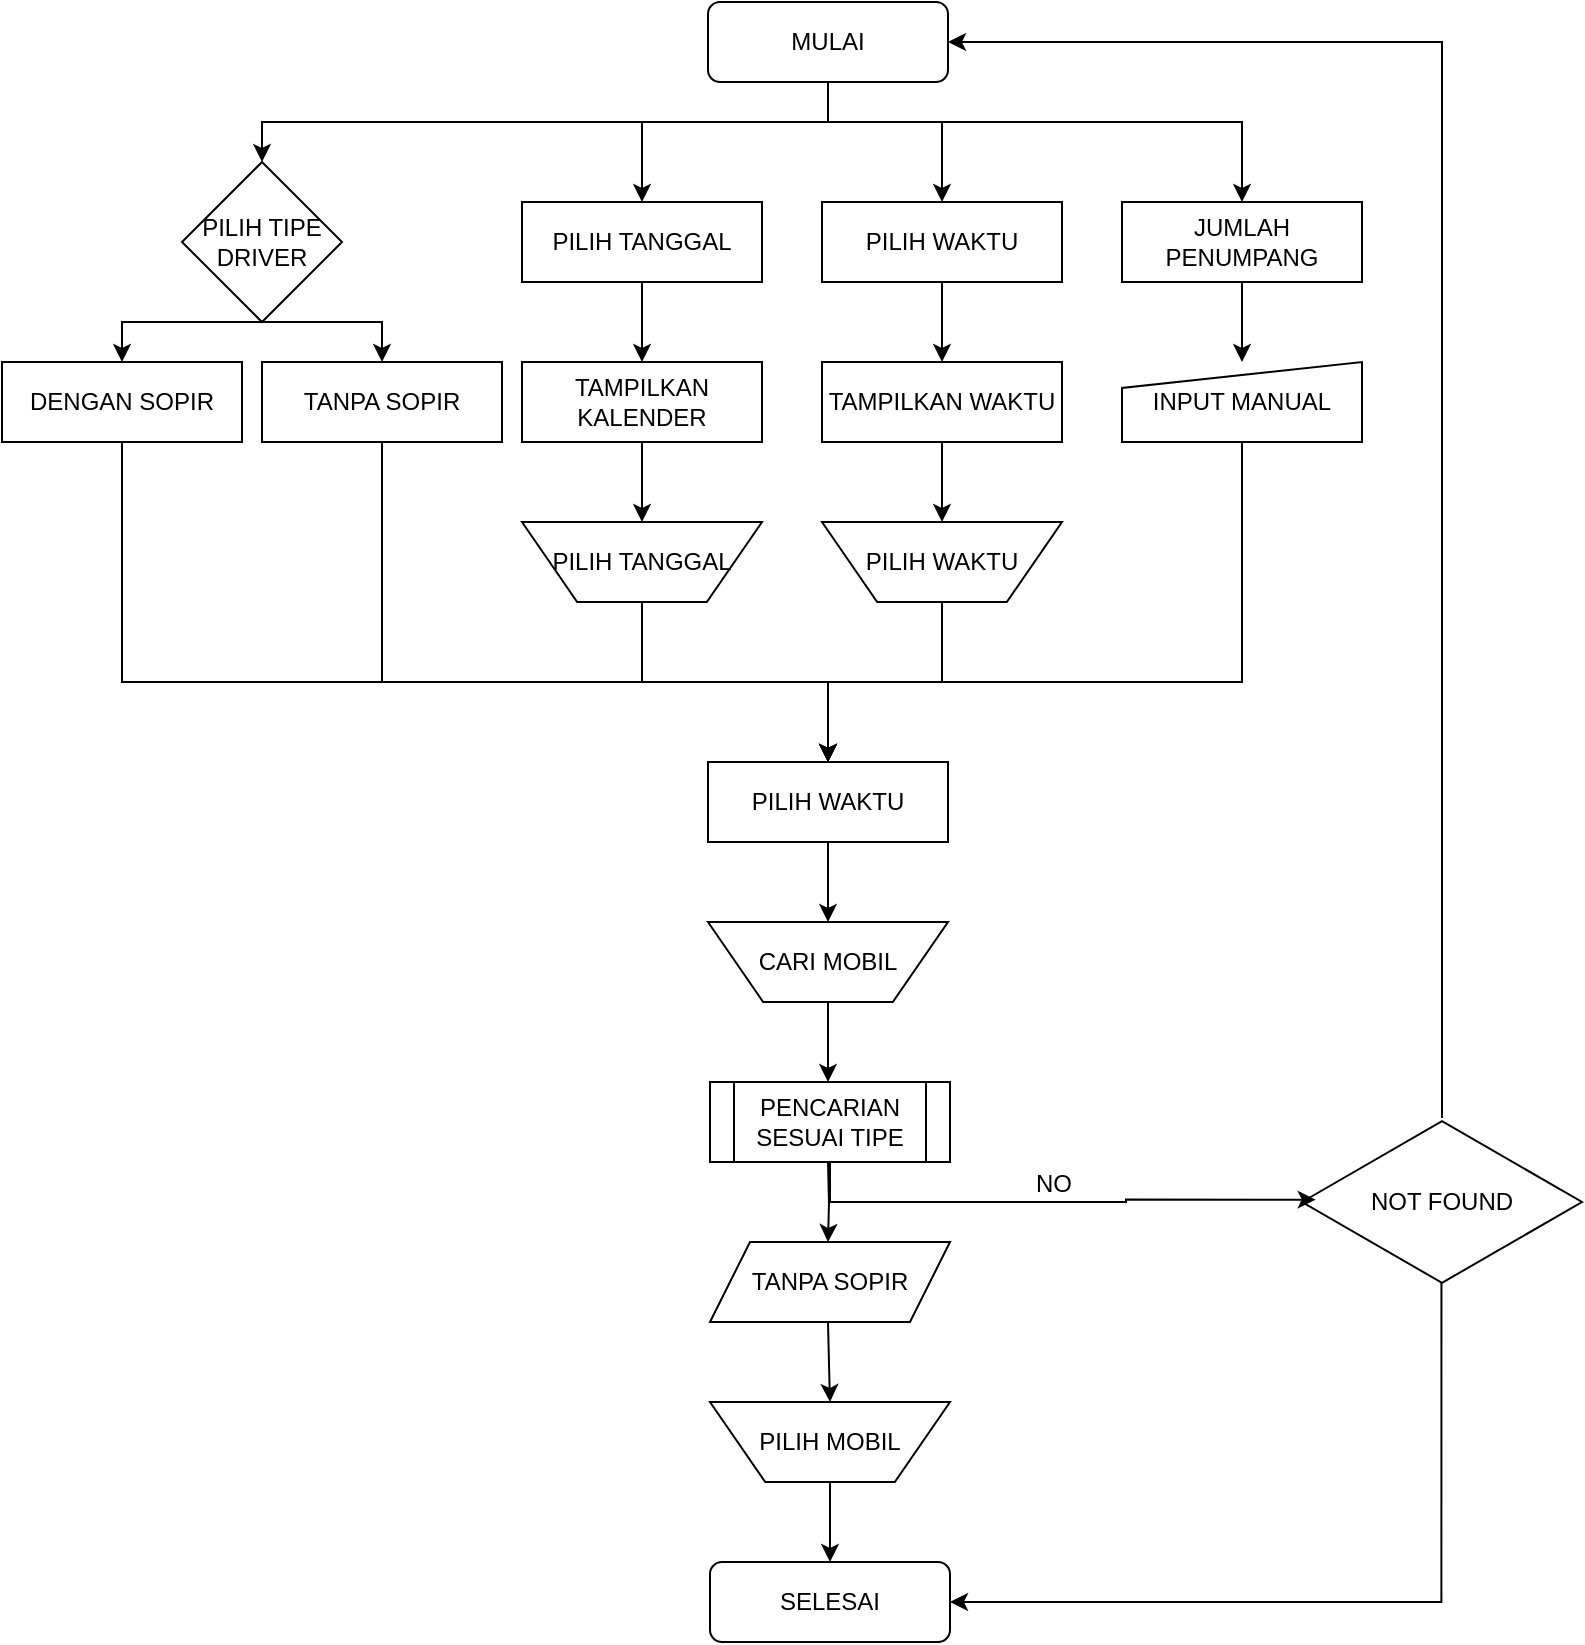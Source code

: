 <mxfile version="24.7.6">
  <diagram name="Page-1" id="1NeVCJkPugC7qRm4A9Gu">
    <mxGraphModel dx="1261" dy="1995" grid="1" gridSize="10" guides="1" tooltips="1" connect="1" arrows="1" fold="1" page="1" pageScale="1" pageWidth="827" pageHeight="1169" math="0" shadow="0">
      <root>
        <mxCell id="0" />
        <mxCell id="1" parent="0" />
        <mxCell id="KlrvdxwU9v7fKjxGCpzt-25" style="edgeStyle=orthogonalEdgeStyle;rounded=0;orthogonalLoop=1;jettySize=auto;html=1;exitX=0.5;exitY=1;exitDx=0;exitDy=0;entryX=0.5;entryY=0;entryDx=0;entryDy=0;" edge="1" parent="1" source="KlrvdxwU9v7fKjxGCpzt-1" target="KlrvdxwU9v7fKjxGCpzt-18">
          <mxGeometry relative="1" as="geometry">
            <Array as="points">
              <mxPoint x="130" y="-1080" />
            </Array>
          </mxGeometry>
        </mxCell>
        <mxCell id="KlrvdxwU9v7fKjxGCpzt-26" style="edgeStyle=orthogonalEdgeStyle;rounded=0;orthogonalLoop=1;jettySize=auto;html=1;exitX=0.5;exitY=1;exitDx=0;exitDy=0;entryX=0.5;entryY=0;entryDx=0;entryDy=0;" edge="1" parent="1" source="KlrvdxwU9v7fKjxGCpzt-1" target="KlrvdxwU9v7fKjxGCpzt-3">
          <mxGeometry relative="1" as="geometry">
            <Array as="points">
              <mxPoint x="413" y="-1080" />
              <mxPoint x="320" y="-1080" />
            </Array>
          </mxGeometry>
        </mxCell>
        <mxCell id="KlrvdxwU9v7fKjxGCpzt-27" style="edgeStyle=orthogonalEdgeStyle;rounded=0;orthogonalLoop=1;jettySize=auto;html=1;exitX=0.5;exitY=1;exitDx=0;exitDy=0;entryX=0.5;entryY=0;entryDx=0;entryDy=0;" edge="1" parent="1" source="KlrvdxwU9v7fKjxGCpzt-1" target="KlrvdxwU9v7fKjxGCpzt-4">
          <mxGeometry relative="1" as="geometry">
            <Array as="points">
              <mxPoint x="413" y="-1080" />
              <mxPoint x="470" y="-1080" />
            </Array>
          </mxGeometry>
        </mxCell>
        <mxCell id="KlrvdxwU9v7fKjxGCpzt-28" style="edgeStyle=orthogonalEdgeStyle;rounded=0;orthogonalLoop=1;jettySize=auto;html=1;exitX=0.5;exitY=1;exitDx=0;exitDy=0;entryX=0.5;entryY=0;entryDx=0;entryDy=0;" edge="1" parent="1" source="KlrvdxwU9v7fKjxGCpzt-1" target="KlrvdxwU9v7fKjxGCpzt-5">
          <mxGeometry relative="1" as="geometry">
            <Array as="points">
              <mxPoint x="413" y="-1080" />
              <mxPoint x="620" y="-1080" />
            </Array>
          </mxGeometry>
        </mxCell>
        <mxCell id="KlrvdxwU9v7fKjxGCpzt-1" value="MULAI" style="rounded=1;whiteSpace=wrap;html=1;" vertex="1" parent="1">
          <mxGeometry x="353" y="-1140" width="120" height="40" as="geometry" />
        </mxCell>
        <mxCell id="KlrvdxwU9v7fKjxGCpzt-21" style="edgeStyle=orthogonalEdgeStyle;rounded=0;orthogonalLoop=1;jettySize=auto;html=1;exitX=0.5;exitY=1;exitDx=0;exitDy=0;entryX=0.5;entryY=0;entryDx=0;entryDy=0;" edge="1" parent="1" source="KlrvdxwU9v7fKjxGCpzt-3" target="KlrvdxwU9v7fKjxGCpzt-12">
          <mxGeometry relative="1" as="geometry" />
        </mxCell>
        <mxCell id="KlrvdxwU9v7fKjxGCpzt-3" value="PILIH TANGGAL" style="rounded=0;whiteSpace=wrap;html=1;" vertex="1" parent="1">
          <mxGeometry x="260" y="-1040" width="120" height="40" as="geometry" />
        </mxCell>
        <mxCell id="KlrvdxwU9v7fKjxGCpzt-22" style="edgeStyle=orthogonalEdgeStyle;rounded=0;orthogonalLoop=1;jettySize=auto;html=1;exitX=0.5;exitY=1;exitDx=0;exitDy=0;entryX=0.5;entryY=0;entryDx=0;entryDy=0;" edge="1" parent="1" source="KlrvdxwU9v7fKjxGCpzt-4" target="KlrvdxwU9v7fKjxGCpzt-15">
          <mxGeometry relative="1" as="geometry" />
        </mxCell>
        <mxCell id="KlrvdxwU9v7fKjxGCpzt-4" value="PILIH WAKTU" style="rounded=0;whiteSpace=wrap;html=1;" vertex="1" parent="1">
          <mxGeometry x="410" y="-1040" width="120" height="40" as="geometry" />
        </mxCell>
        <mxCell id="KlrvdxwU9v7fKjxGCpzt-23" style="edgeStyle=orthogonalEdgeStyle;rounded=0;orthogonalLoop=1;jettySize=auto;html=1;exitX=0.5;exitY=1;exitDx=0;exitDy=0;entryX=0.5;entryY=0;entryDx=0;entryDy=0;" edge="1" parent="1" source="KlrvdxwU9v7fKjxGCpzt-5" target="KlrvdxwU9v7fKjxGCpzt-31">
          <mxGeometry relative="1" as="geometry">
            <mxPoint x="720" y="-960" as="targetPoint" />
          </mxGeometry>
        </mxCell>
        <mxCell id="KlrvdxwU9v7fKjxGCpzt-5" value="JUMLAH PENUMPANG" style="rounded=0;whiteSpace=wrap;html=1;" vertex="1" parent="1">
          <mxGeometry x="560" y="-1040" width="120" height="40" as="geometry" />
        </mxCell>
        <mxCell id="KlrvdxwU9v7fKjxGCpzt-35" style="edgeStyle=orthogonalEdgeStyle;rounded=0;orthogonalLoop=1;jettySize=auto;html=1;exitX=0.5;exitY=1;exitDx=0;exitDy=0;entryX=0.5;entryY=0;entryDx=0;entryDy=0;" edge="1" parent="1" target="KlrvdxwU9v7fKjxGCpzt-34">
          <mxGeometry relative="1" as="geometry">
            <mxPoint x="60" y="-920" as="sourcePoint" />
            <Array as="points">
              <mxPoint x="60" y="-800" />
              <mxPoint x="413" y="-800" />
            </Array>
          </mxGeometry>
        </mxCell>
        <mxCell id="KlrvdxwU9v7fKjxGCpzt-54" style="edgeStyle=orthogonalEdgeStyle;rounded=0;orthogonalLoop=1;jettySize=auto;html=1;exitX=0.5;exitY=1;exitDx=0;exitDy=0;entryX=0.5;entryY=0;entryDx=0;entryDy=0;" edge="1" parent="1" source="KlrvdxwU9v7fKjxGCpzt-58" target="KlrvdxwU9v7fKjxGCpzt-34">
          <mxGeometry relative="1" as="geometry">
            <mxPoint x="180.429" y="-800" as="targetPoint" />
            <mxPoint x="180" y="-920" as="sourcePoint" />
            <Array as="points">
              <mxPoint x="190" y="-800" />
              <mxPoint x="413" y="-800" />
            </Array>
          </mxGeometry>
        </mxCell>
        <mxCell id="KlrvdxwU9v7fKjxGCpzt-29" style="edgeStyle=orthogonalEdgeStyle;rounded=0;orthogonalLoop=1;jettySize=auto;html=1;exitX=0.5;exitY=1;exitDx=0;exitDy=0;entryX=0.5;entryY=0;entryDx=0;entryDy=0;" edge="1" parent="1" source="KlrvdxwU9v7fKjxGCpzt-12">
          <mxGeometry relative="1" as="geometry">
            <mxPoint x="320" y="-880" as="targetPoint" />
          </mxGeometry>
        </mxCell>
        <mxCell id="KlrvdxwU9v7fKjxGCpzt-12" value="TAMPILKAN KALENDER" style="rounded=0;whiteSpace=wrap;html=1;" vertex="1" parent="1">
          <mxGeometry x="260" y="-960" width="120" height="40" as="geometry" />
        </mxCell>
        <mxCell id="KlrvdxwU9v7fKjxGCpzt-30" style="edgeStyle=orthogonalEdgeStyle;rounded=0;orthogonalLoop=1;jettySize=auto;html=1;exitX=0.5;exitY=1;exitDx=0;exitDy=0;entryX=0.5;entryY=0;entryDx=0;entryDy=0;" edge="1" parent="1" source="KlrvdxwU9v7fKjxGCpzt-15" target="KlrvdxwU9v7fKjxGCpzt-33">
          <mxGeometry relative="1" as="geometry">
            <mxPoint x="520" y="-880" as="targetPoint" />
          </mxGeometry>
        </mxCell>
        <mxCell id="KlrvdxwU9v7fKjxGCpzt-15" value="TAMPILKAN WAKTU" style="rounded=0;whiteSpace=wrap;html=1;" vertex="1" parent="1">
          <mxGeometry x="410" y="-960" width="120" height="40" as="geometry" />
        </mxCell>
        <mxCell id="KlrvdxwU9v7fKjxGCpzt-19" style="edgeStyle=orthogonalEdgeStyle;rounded=0;orthogonalLoop=1;jettySize=auto;html=1;exitX=0.5;exitY=1;exitDx=0;exitDy=0;entryX=0.5;entryY=0;entryDx=0;entryDy=0;" edge="1" parent="1" source="KlrvdxwU9v7fKjxGCpzt-18">
          <mxGeometry relative="1" as="geometry">
            <mxPoint x="60" y="-960" as="targetPoint" />
            <Array as="points">
              <mxPoint x="60" y="-980" />
            </Array>
          </mxGeometry>
        </mxCell>
        <mxCell id="KlrvdxwU9v7fKjxGCpzt-20" style="edgeStyle=orthogonalEdgeStyle;rounded=0;orthogonalLoop=1;jettySize=auto;html=1;exitX=0.5;exitY=1;exitDx=0;exitDy=0;entryX=0.5;entryY=0;entryDx=0;entryDy=0;" edge="1" parent="1" source="KlrvdxwU9v7fKjxGCpzt-18" target="KlrvdxwU9v7fKjxGCpzt-58">
          <mxGeometry relative="1" as="geometry">
            <mxPoint x="180" y="-960" as="targetPoint" />
            <Array as="points">
              <mxPoint x="190" y="-980" />
            </Array>
          </mxGeometry>
        </mxCell>
        <mxCell id="KlrvdxwU9v7fKjxGCpzt-18" value="PILIH TIPE DRIVER" style="rhombus;whiteSpace=wrap;html=1;" vertex="1" parent="1">
          <mxGeometry x="90" y="-1060" width="80" height="80" as="geometry" />
        </mxCell>
        <mxCell id="KlrvdxwU9v7fKjxGCpzt-39" style="edgeStyle=orthogonalEdgeStyle;rounded=0;orthogonalLoop=1;jettySize=auto;html=1;exitX=0.5;exitY=1;exitDx=0;exitDy=0;entryX=0.5;entryY=0;entryDx=0;entryDy=0;" edge="1" parent="1" source="KlrvdxwU9v7fKjxGCpzt-31" target="KlrvdxwU9v7fKjxGCpzt-34">
          <mxGeometry relative="1" as="geometry">
            <Array as="points">
              <mxPoint x="620" y="-800" />
              <mxPoint x="413" y="-800" />
            </Array>
          </mxGeometry>
        </mxCell>
        <mxCell id="KlrvdxwU9v7fKjxGCpzt-31" value="INPUT MANUAL" style="shape=manualInput;whiteSpace=wrap;html=1;size=13;" vertex="1" parent="1">
          <mxGeometry x="560" y="-960" width="120" height="40" as="geometry" />
        </mxCell>
        <mxCell id="KlrvdxwU9v7fKjxGCpzt-37" style="edgeStyle=orthogonalEdgeStyle;rounded=0;orthogonalLoop=1;jettySize=auto;html=1;exitX=0.5;exitY=1;exitDx=0;exitDy=0;entryX=0.5;entryY=0;entryDx=0;entryDy=0;" edge="1" parent="1" source="KlrvdxwU9v7fKjxGCpzt-32" target="KlrvdxwU9v7fKjxGCpzt-34">
          <mxGeometry relative="1" as="geometry" />
        </mxCell>
        <mxCell id="KlrvdxwU9v7fKjxGCpzt-32" value="PILIH TANGGAL" style="verticalLabelPosition=middle;verticalAlign=middle;html=1;shape=trapezoid;perimeter=trapezoidPerimeter;whiteSpace=wrap;size=0.23;arcSize=10;flipV=1;labelPosition=center;align=center;" vertex="1" parent="1">
          <mxGeometry x="260" y="-880" width="120" height="40" as="geometry" />
        </mxCell>
        <mxCell id="KlrvdxwU9v7fKjxGCpzt-38" style="edgeStyle=orthogonalEdgeStyle;rounded=0;orthogonalLoop=1;jettySize=auto;html=1;exitX=0.5;exitY=1;exitDx=0;exitDy=0;entryX=0.5;entryY=0;entryDx=0;entryDy=0;" edge="1" parent="1" source="KlrvdxwU9v7fKjxGCpzt-33" target="KlrvdxwU9v7fKjxGCpzt-34">
          <mxGeometry relative="1" as="geometry" />
        </mxCell>
        <mxCell id="KlrvdxwU9v7fKjxGCpzt-33" value="PILIH WAKTU" style="verticalLabelPosition=middle;verticalAlign=middle;html=1;shape=trapezoid;perimeter=trapezoidPerimeter;whiteSpace=wrap;size=0.23;arcSize=10;flipV=1;labelPosition=center;align=center;" vertex="1" parent="1">
          <mxGeometry x="410" y="-880" width="120" height="40" as="geometry" />
        </mxCell>
        <mxCell id="KlrvdxwU9v7fKjxGCpzt-41" style="edgeStyle=orthogonalEdgeStyle;rounded=0;orthogonalLoop=1;jettySize=auto;html=1;exitX=0.5;exitY=1;exitDx=0;exitDy=0;entryX=0.5;entryY=0;entryDx=0;entryDy=0;" edge="1" parent="1" source="KlrvdxwU9v7fKjxGCpzt-34" target="KlrvdxwU9v7fKjxGCpzt-40">
          <mxGeometry relative="1" as="geometry" />
        </mxCell>
        <mxCell id="KlrvdxwU9v7fKjxGCpzt-34" value="PILIH WAKTU" style="rounded=0;whiteSpace=wrap;html=1;" vertex="1" parent="1">
          <mxGeometry x="353" y="-760" width="120" height="40" as="geometry" />
        </mxCell>
        <mxCell id="KlrvdxwU9v7fKjxGCpzt-43" style="edgeStyle=orthogonalEdgeStyle;rounded=0;orthogonalLoop=1;jettySize=auto;html=1;exitX=0.5;exitY=1;exitDx=0;exitDy=0;entryX=0.5;entryY=0;entryDx=0;entryDy=0;" edge="1" parent="1" source="KlrvdxwU9v7fKjxGCpzt-40">
          <mxGeometry relative="1" as="geometry">
            <mxPoint x="413" y="-600.0" as="targetPoint" />
          </mxGeometry>
        </mxCell>
        <mxCell id="KlrvdxwU9v7fKjxGCpzt-40" value="CARI MOBIL" style="verticalLabelPosition=middle;verticalAlign=middle;html=1;shape=trapezoid;perimeter=trapezoidPerimeter;whiteSpace=wrap;size=0.23;arcSize=10;flipV=1;labelPosition=center;align=center;" vertex="1" parent="1">
          <mxGeometry x="353" y="-680" width="120" height="40" as="geometry" />
        </mxCell>
        <mxCell id="KlrvdxwU9v7fKjxGCpzt-45" style="edgeStyle=orthogonalEdgeStyle;rounded=0;orthogonalLoop=1;jettySize=auto;html=1;exitX=0.5;exitY=1;exitDx=0;exitDy=0;entryX=0.5;entryY=0;entryDx=0;entryDy=0;" edge="1" parent="1">
          <mxGeometry relative="1" as="geometry">
            <mxPoint x="413" y="-560.0" as="sourcePoint" />
            <mxPoint x="413" y="-520" as="targetPoint" />
          </mxGeometry>
        </mxCell>
        <mxCell id="KlrvdxwU9v7fKjxGCpzt-52" style="edgeStyle=orthogonalEdgeStyle;rounded=0;orthogonalLoop=1;jettySize=auto;html=1;exitX=0.5;exitY=1;exitDx=0;exitDy=0;entryX=0.5;entryY=0;entryDx=0;entryDy=0;" edge="1" parent="1" target="KlrvdxwU9v7fKjxGCpzt-51">
          <mxGeometry relative="1" as="geometry">
            <mxPoint x="413" y="-480" as="sourcePoint" />
          </mxGeometry>
        </mxCell>
        <mxCell id="KlrvdxwU9v7fKjxGCpzt-47" value="PENCARIAN SESUAI TIPE" style="shape=process;whiteSpace=wrap;html=1;backgroundOutline=1;" vertex="1" parent="1">
          <mxGeometry x="354" y="-600" width="120" height="40" as="geometry" />
        </mxCell>
        <mxCell id="KlrvdxwU9v7fKjxGCpzt-62" style="edgeStyle=orthogonalEdgeStyle;rounded=0;orthogonalLoop=1;jettySize=auto;html=1;exitX=0.5;exitY=1;exitDx=0;exitDy=0;entryX=0.5;entryY=0;entryDx=0;entryDy=0;" edge="1" parent="1" source="KlrvdxwU9v7fKjxGCpzt-51" target="KlrvdxwU9v7fKjxGCpzt-61">
          <mxGeometry relative="1" as="geometry" />
        </mxCell>
        <mxCell id="KlrvdxwU9v7fKjxGCpzt-51" value="PILIH MOBIL" style="verticalLabelPosition=middle;verticalAlign=middle;html=1;shape=trapezoid;perimeter=trapezoidPerimeter;whiteSpace=wrap;size=0.23;arcSize=10;flipV=1;labelPosition=center;align=center;" vertex="1" parent="1">
          <mxGeometry x="354" y="-440" width="120" height="40" as="geometry" />
        </mxCell>
        <mxCell id="KlrvdxwU9v7fKjxGCpzt-53" value="TANPA SOPIR" style="shape=parallelogram;perimeter=parallelogramPerimeter;whiteSpace=wrap;html=1;fixedSize=1;" vertex="1" parent="1">
          <mxGeometry x="354" y="-520" width="120" height="40" as="geometry" />
        </mxCell>
        <mxCell id="KlrvdxwU9v7fKjxGCpzt-56" value="DENGAN SOPIR" style="rounded=0;whiteSpace=wrap;html=1;" vertex="1" parent="1">
          <mxGeometry y="-960" width="120" height="40" as="geometry" />
        </mxCell>
        <mxCell id="KlrvdxwU9v7fKjxGCpzt-58" value="TANPA SOPIR" style="rounded=0;whiteSpace=wrap;html=1;" vertex="1" parent="1">
          <mxGeometry x="130" y="-960" width="120" height="40" as="geometry" />
        </mxCell>
        <mxCell id="KlrvdxwU9v7fKjxGCpzt-65" style="edgeStyle=orthogonalEdgeStyle;rounded=0;orthogonalLoop=1;jettySize=auto;html=1;entryX=1;entryY=0.5;entryDx=0;entryDy=0;exitX=0.498;exitY=0.966;exitDx=0;exitDy=0;exitPerimeter=0;" edge="1" parent="1" source="KlrvdxwU9v7fKjxGCpzt-59" target="KlrvdxwU9v7fKjxGCpzt-61">
          <mxGeometry relative="1" as="geometry">
            <Array as="points">
              <mxPoint x="720" y="-340" />
            </Array>
          </mxGeometry>
        </mxCell>
        <mxCell id="KlrvdxwU9v7fKjxGCpzt-66" style="edgeStyle=orthogonalEdgeStyle;rounded=0;orthogonalLoop=1;jettySize=auto;html=1;entryX=1;entryY=0.5;entryDx=0;entryDy=0;" edge="1" parent="1" source="KlrvdxwU9v7fKjxGCpzt-59" target="KlrvdxwU9v7fKjxGCpzt-1">
          <mxGeometry relative="1" as="geometry">
            <Array as="points">
              <mxPoint x="720" y="-1120" />
            </Array>
          </mxGeometry>
        </mxCell>
        <mxCell id="KlrvdxwU9v7fKjxGCpzt-59" value="NOT FOUND" style="html=1;whiteSpace=wrap;aspect=fixed;shape=isoRectangle;" vertex="1" parent="1">
          <mxGeometry x="650" y="-582" width="140" height="84" as="geometry" />
        </mxCell>
        <mxCell id="KlrvdxwU9v7fKjxGCpzt-60" style="edgeStyle=orthogonalEdgeStyle;rounded=0;orthogonalLoop=1;jettySize=auto;html=1;exitX=0.5;exitY=1;exitDx=0;exitDy=0;entryX=0.049;entryY=0.486;entryDx=0;entryDy=0;entryPerimeter=0;" edge="1" parent="1" source="KlrvdxwU9v7fKjxGCpzt-47" target="KlrvdxwU9v7fKjxGCpzt-59">
          <mxGeometry relative="1" as="geometry" />
        </mxCell>
        <mxCell id="KlrvdxwU9v7fKjxGCpzt-61" value="SELESAI" style="rounded=1;whiteSpace=wrap;html=1;" vertex="1" parent="1">
          <mxGeometry x="354" y="-360" width="120" height="40" as="geometry" />
        </mxCell>
        <mxCell id="KlrvdxwU9v7fKjxGCpzt-63" value="NO" style="text;html=1;align=center;verticalAlign=middle;whiteSpace=wrap;rounded=0;" vertex="1" parent="1">
          <mxGeometry x="496" y="-564" width="60" height="30" as="geometry" />
        </mxCell>
      </root>
    </mxGraphModel>
  </diagram>
</mxfile>
